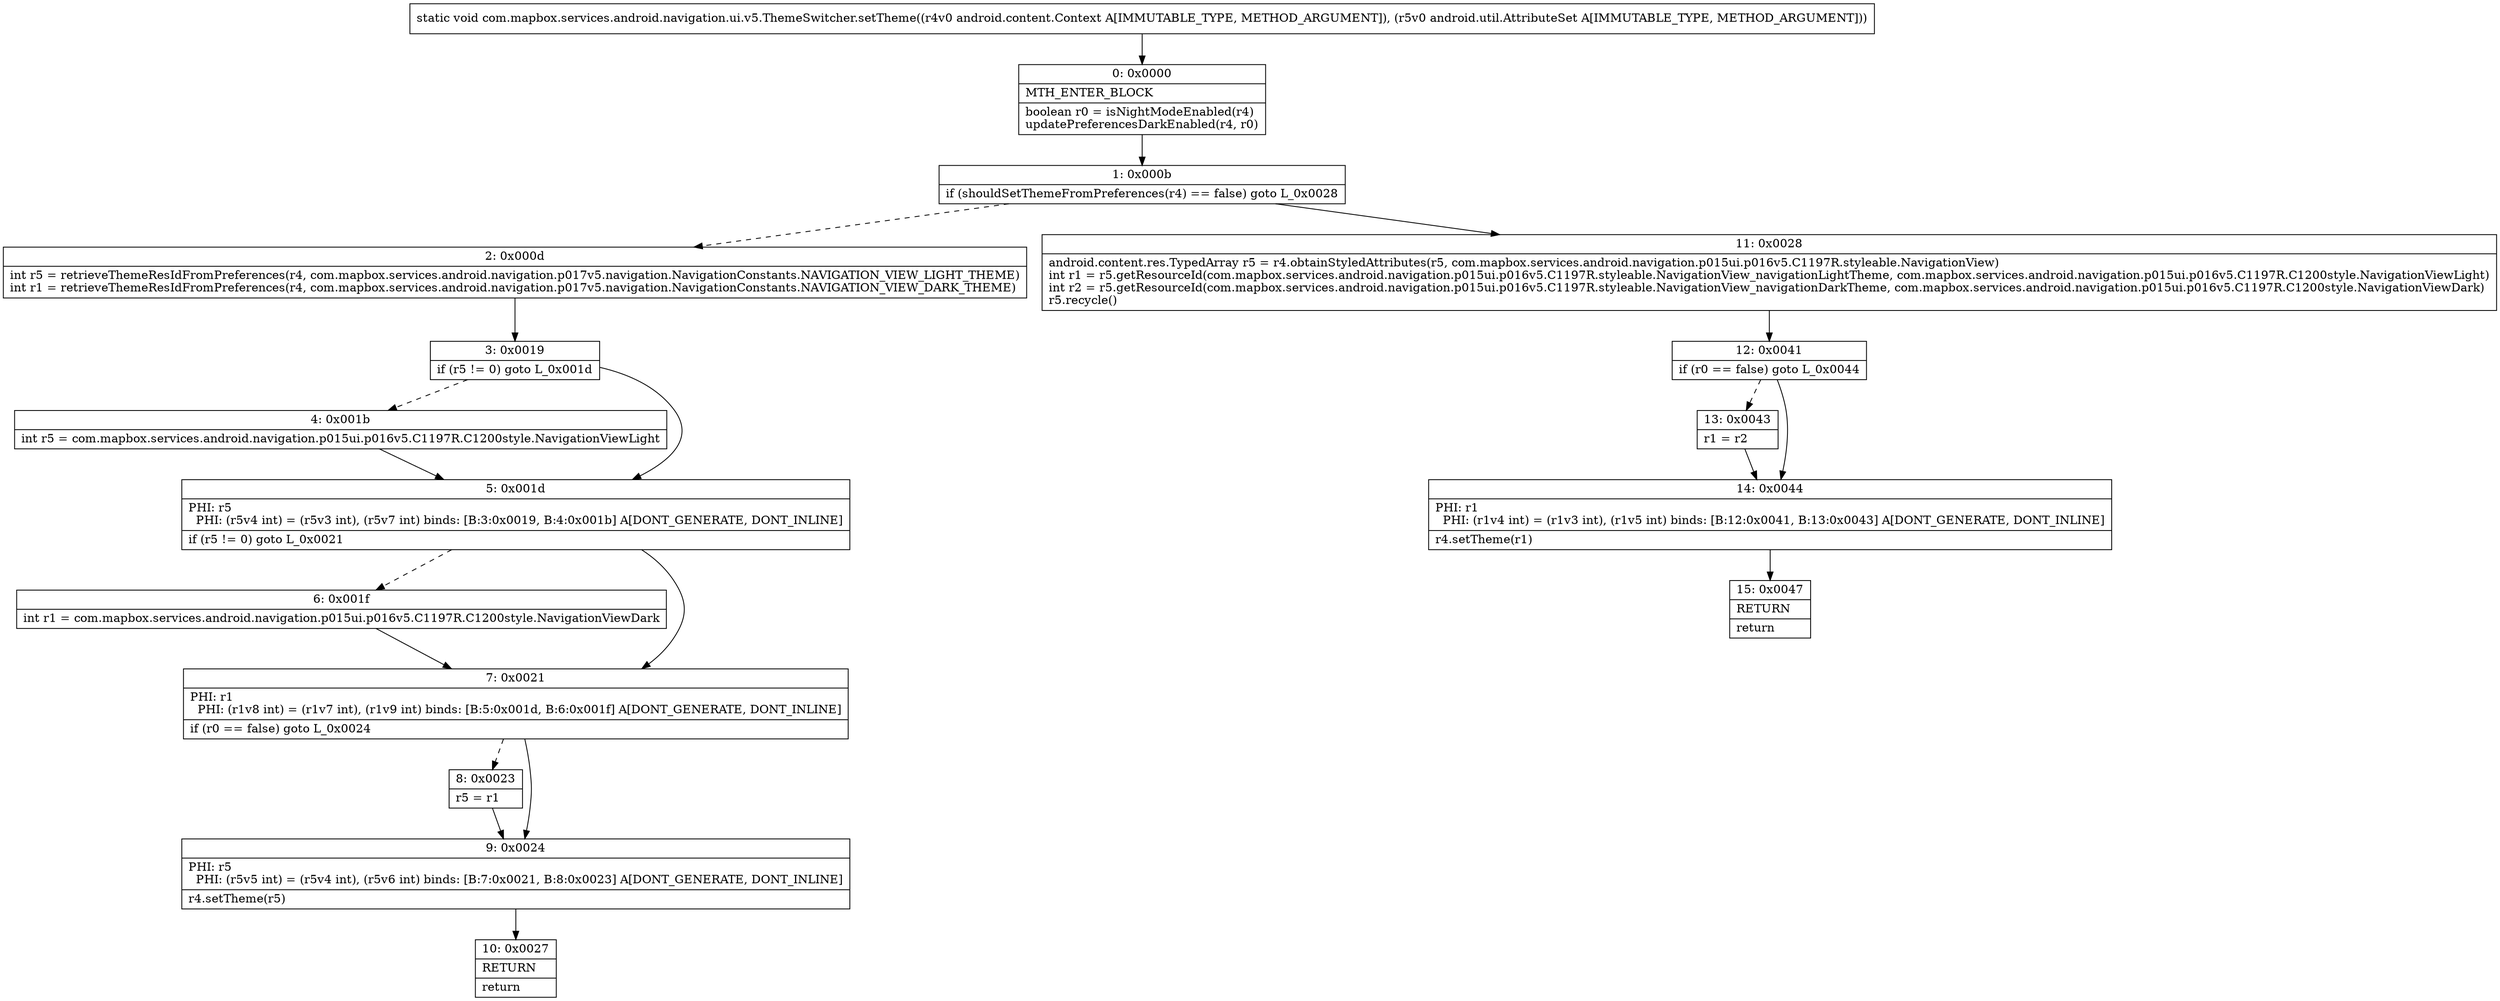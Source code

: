 digraph "CFG forcom.mapbox.services.android.navigation.ui.v5.ThemeSwitcher.setTheme(Landroid\/content\/Context;Landroid\/util\/AttributeSet;)V" {
Node_0 [shape=record,label="{0\:\ 0x0000|MTH_ENTER_BLOCK\l|boolean r0 = isNightModeEnabled(r4)\lupdatePreferencesDarkEnabled(r4, r0)\l}"];
Node_1 [shape=record,label="{1\:\ 0x000b|if (shouldSetThemeFromPreferences(r4) == false) goto L_0x0028\l}"];
Node_2 [shape=record,label="{2\:\ 0x000d|int r5 = retrieveThemeResIdFromPreferences(r4, com.mapbox.services.android.navigation.p017v5.navigation.NavigationConstants.NAVIGATION_VIEW_LIGHT_THEME)\lint r1 = retrieveThemeResIdFromPreferences(r4, com.mapbox.services.android.navigation.p017v5.navigation.NavigationConstants.NAVIGATION_VIEW_DARK_THEME)\l}"];
Node_3 [shape=record,label="{3\:\ 0x0019|if (r5 != 0) goto L_0x001d\l}"];
Node_4 [shape=record,label="{4\:\ 0x001b|int r5 = com.mapbox.services.android.navigation.p015ui.p016v5.C1197R.C1200style.NavigationViewLight\l}"];
Node_5 [shape=record,label="{5\:\ 0x001d|PHI: r5 \l  PHI: (r5v4 int) = (r5v3 int), (r5v7 int) binds: [B:3:0x0019, B:4:0x001b] A[DONT_GENERATE, DONT_INLINE]\l|if (r5 != 0) goto L_0x0021\l}"];
Node_6 [shape=record,label="{6\:\ 0x001f|int r1 = com.mapbox.services.android.navigation.p015ui.p016v5.C1197R.C1200style.NavigationViewDark\l}"];
Node_7 [shape=record,label="{7\:\ 0x0021|PHI: r1 \l  PHI: (r1v8 int) = (r1v7 int), (r1v9 int) binds: [B:5:0x001d, B:6:0x001f] A[DONT_GENERATE, DONT_INLINE]\l|if (r0 == false) goto L_0x0024\l}"];
Node_8 [shape=record,label="{8\:\ 0x0023|r5 = r1\l}"];
Node_9 [shape=record,label="{9\:\ 0x0024|PHI: r5 \l  PHI: (r5v5 int) = (r5v4 int), (r5v6 int) binds: [B:7:0x0021, B:8:0x0023] A[DONT_GENERATE, DONT_INLINE]\l|r4.setTheme(r5)\l}"];
Node_10 [shape=record,label="{10\:\ 0x0027|RETURN\l|return\l}"];
Node_11 [shape=record,label="{11\:\ 0x0028|android.content.res.TypedArray r5 = r4.obtainStyledAttributes(r5, com.mapbox.services.android.navigation.p015ui.p016v5.C1197R.styleable.NavigationView)\lint r1 = r5.getResourceId(com.mapbox.services.android.navigation.p015ui.p016v5.C1197R.styleable.NavigationView_navigationLightTheme, com.mapbox.services.android.navigation.p015ui.p016v5.C1197R.C1200style.NavigationViewLight)\lint r2 = r5.getResourceId(com.mapbox.services.android.navigation.p015ui.p016v5.C1197R.styleable.NavigationView_navigationDarkTheme, com.mapbox.services.android.navigation.p015ui.p016v5.C1197R.C1200style.NavigationViewDark)\lr5.recycle()\l}"];
Node_12 [shape=record,label="{12\:\ 0x0041|if (r0 == false) goto L_0x0044\l}"];
Node_13 [shape=record,label="{13\:\ 0x0043|r1 = r2\l}"];
Node_14 [shape=record,label="{14\:\ 0x0044|PHI: r1 \l  PHI: (r1v4 int) = (r1v3 int), (r1v5 int) binds: [B:12:0x0041, B:13:0x0043] A[DONT_GENERATE, DONT_INLINE]\l|r4.setTheme(r1)\l}"];
Node_15 [shape=record,label="{15\:\ 0x0047|RETURN\l|return\l}"];
MethodNode[shape=record,label="{static void com.mapbox.services.android.navigation.ui.v5.ThemeSwitcher.setTheme((r4v0 android.content.Context A[IMMUTABLE_TYPE, METHOD_ARGUMENT]), (r5v0 android.util.AttributeSet A[IMMUTABLE_TYPE, METHOD_ARGUMENT])) }"];
MethodNode -> Node_0;
Node_0 -> Node_1;
Node_1 -> Node_2[style=dashed];
Node_1 -> Node_11;
Node_2 -> Node_3;
Node_3 -> Node_4[style=dashed];
Node_3 -> Node_5;
Node_4 -> Node_5;
Node_5 -> Node_6[style=dashed];
Node_5 -> Node_7;
Node_6 -> Node_7;
Node_7 -> Node_8[style=dashed];
Node_7 -> Node_9;
Node_8 -> Node_9;
Node_9 -> Node_10;
Node_11 -> Node_12;
Node_12 -> Node_13[style=dashed];
Node_12 -> Node_14;
Node_13 -> Node_14;
Node_14 -> Node_15;
}

